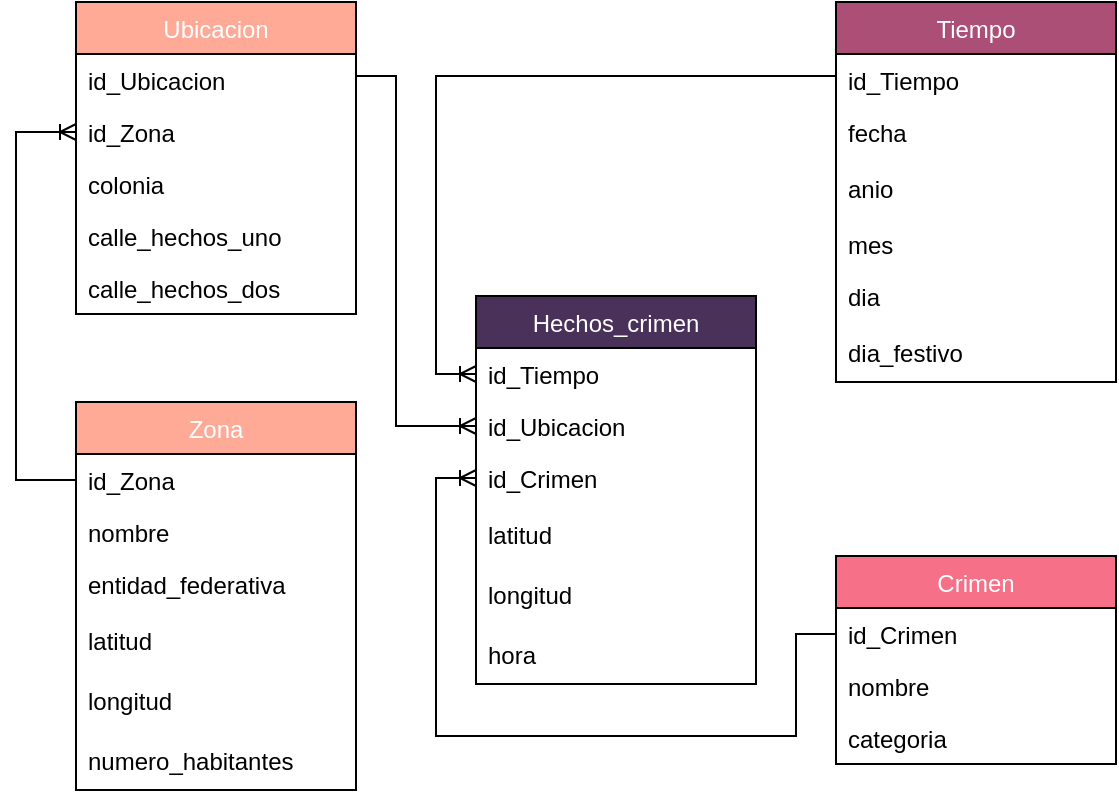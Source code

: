 <mxfile version="18.1.2" type="device"><diagram id="ZqBQSgD3nlVx93JEnh4u" name="Página-1"><mxGraphModel dx="769" dy="396" grid="1" gridSize="10" guides="1" tooltips="1" connect="1" arrows="1" fold="1" page="1" pageScale="1" pageWidth="827" pageHeight="1169" math="0" shadow="0"><root><mxCell id="0"/><mxCell id="1" parent="0"/><mxCell id="8gFZPbJ5C2p0qGqG9k3A-1" value="Crimen" style="swimlane;fontStyle=0;childLayout=stackLayout;horizontal=1;startSize=26;fillColor=#F67188;horizontalStack=0;resizeParent=1;resizeParentMax=0;resizeLast=0;collapsible=1;marginBottom=0;fontColor=#FFFFFF;" parent="1" vertex="1"><mxGeometry x="500" y="410" width="140" height="104" as="geometry"/></mxCell><mxCell id="8gFZPbJ5C2p0qGqG9k3A-11" value="id_Crimen" style="text;strokeColor=none;fillColor=none;align=left;verticalAlign=top;spacingLeft=4;spacingRight=4;overflow=hidden;rotatable=0;points=[[0,0.5],[1,0.5]];portConstraint=eastwest;" parent="8gFZPbJ5C2p0qGqG9k3A-1" vertex="1"><mxGeometry y="26" width="140" height="26" as="geometry"/></mxCell><mxCell id="8gFZPbJ5C2p0qGqG9k3A-2" value="nombre" style="text;strokeColor=none;fillColor=none;align=left;verticalAlign=top;spacingLeft=4;spacingRight=4;overflow=hidden;rotatable=0;points=[[0,0.5],[1,0.5]];portConstraint=eastwest;" parent="8gFZPbJ5C2p0qGqG9k3A-1" vertex="1"><mxGeometry y="52" width="140" height="26" as="geometry"/></mxCell><mxCell id="8gFZPbJ5C2p0qGqG9k3A-3" value="categoria" style="text;strokeColor=none;fillColor=none;align=left;verticalAlign=top;spacingLeft=4;spacingRight=4;overflow=hidden;rotatable=0;points=[[0,0.5],[1,0.5]];portConstraint=eastwest;" parent="8gFZPbJ5C2p0qGqG9k3A-1" vertex="1"><mxGeometry y="78" width="140" height="26" as="geometry"/></mxCell><mxCell id="8gFZPbJ5C2p0qGqG9k3A-6" value="Tiempo" style="swimlane;fontStyle=0;childLayout=stackLayout;horizontal=1;startSize=26;fillColor=#AB4F77;horizontalStack=0;resizeParent=1;resizeParentMax=0;resizeLast=0;collapsible=1;marginBottom=0;fontColor=#FFFFFF;" parent="1" vertex="1"><mxGeometry x="500" y="133" width="140" height="190" as="geometry"/></mxCell><mxCell id="8gFZPbJ5C2p0qGqG9k3A-7" value="id_Tiempo" style="text;strokeColor=none;fillColor=none;align=left;verticalAlign=top;spacingLeft=4;spacingRight=4;overflow=hidden;rotatable=0;points=[[0,0.5],[1,0.5]];portConstraint=eastwest;" parent="8gFZPbJ5C2p0qGqG9k3A-6" vertex="1"><mxGeometry y="26" width="140" height="26" as="geometry"/></mxCell><mxCell id="8gFZPbJ5C2p0qGqG9k3A-8" value="fecha" style="text;strokeColor=none;fillColor=none;align=left;verticalAlign=top;spacingLeft=4;spacingRight=4;overflow=hidden;rotatable=0;points=[[0,0.5],[1,0.5]];portConstraint=eastwest;" parent="8gFZPbJ5C2p0qGqG9k3A-6" vertex="1"><mxGeometry y="52" width="140" height="26" as="geometry"/></mxCell><mxCell id="m0l78ZPD8Ro7Td6ZsMJL-13" value="anio" style="text;strokeColor=none;fillColor=none;align=left;verticalAlign=middle;spacingLeft=4;spacingRight=4;overflow=hidden;points=[[0,0.5],[1,0.5]];portConstraint=eastwest;rotatable=0;" parent="8gFZPbJ5C2p0qGqG9k3A-6" vertex="1"><mxGeometry y="78" width="140" height="30" as="geometry"/></mxCell><mxCell id="8gFZPbJ5C2p0qGqG9k3A-9" value="mes" style="text;strokeColor=none;fillColor=none;align=left;verticalAlign=top;spacingLeft=4;spacingRight=4;overflow=hidden;rotatable=0;points=[[0,0.5],[1,0.5]];portConstraint=eastwest;" parent="8gFZPbJ5C2p0qGqG9k3A-6" vertex="1"><mxGeometry y="108" width="140" height="26" as="geometry"/></mxCell><mxCell id="FsH6dY1R_43z2NsBdych-2" value="dia" style="text;strokeColor=none;fillColor=none;align=left;verticalAlign=top;spacingLeft=4;spacingRight=4;overflow=hidden;rotatable=0;points=[[0,0.5],[1,0.5]];portConstraint=eastwest;" parent="8gFZPbJ5C2p0qGqG9k3A-6" vertex="1"><mxGeometry y="134" width="140" height="26" as="geometry"/></mxCell><mxCell id="m0l78ZPD8Ro7Td6ZsMJL-12" value="dia_festivo" style="text;strokeColor=none;fillColor=none;align=left;verticalAlign=middle;spacingLeft=4;spacingRight=4;overflow=hidden;points=[[0,0.5],[1,0.5]];portConstraint=eastwest;rotatable=0;" parent="8gFZPbJ5C2p0qGqG9k3A-6" vertex="1"><mxGeometry y="160" width="140" height="30" as="geometry"/></mxCell><mxCell id="8gFZPbJ5C2p0qGqG9k3A-13" value="Hechos_crimen" style="swimlane;fontStyle=0;childLayout=stackLayout;horizontal=1;startSize=26;fillColor=#4A3159;horizontalStack=0;resizeParent=1;resizeParentMax=0;resizeLast=0;collapsible=1;marginBottom=0;fontColor=#FFFFFF;" parent="1" vertex="1"><mxGeometry x="320" y="280" width="140" height="194" as="geometry"/></mxCell><mxCell id="8gFZPbJ5C2p0qGqG9k3A-14" value="id_Tiempo  " style="text;strokeColor=none;fillColor=none;align=left;verticalAlign=top;spacingLeft=4;spacingRight=4;overflow=hidden;rotatable=0;points=[[0,0.5],[1,0.5]];portConstraint=eastwest;" parent="8gFZPbJ5C2p0qGqG9k3A-13" vertex="1"><mxGeometry y="26" width="140" height="26" as="geometry"/></mxCell><mxCell id="8gFZPbJ5C2p0qGqG9k3A-16" value="id_Ubicacion" style="text;strokeColor=none;fillColor=none;align=left;verticalAlign=top;spacingLeft=4;spacingRight=4;overflow=hidden;rotatable=0;points=[[0,0.5],[1,0.5]];portConstraint=eastwest;" parent="8gFZPbJ5C2p0qGqG9k3A-13" vertex="1"><mxGeometry y="52" width="140" height="26" as="geometry"/></mxCell><mxCell id="8gFZPbJ5C2p0qGqG9k3A-15" value="id_Crimen" style="text;strokeColor=none;fillColor=none;align=left;verticalAlign=top;spacingLeft=4;spacingRight=4;overflow=hidden;rotatable=0;points=[[0,0.5],[1,0.5]];portConstraint=eastwest;" parent="8gFZPbJ5C2p0qGqG9k3A-13" vertex="1"><mxGeometry y="78" width="140" height="26" as="geometry"/></mxCell><mxCell id="m0l78ZPD8Ro7Td6ZsMJL-1" value="latitud" style="text;strokeColor=none;fillColor=none;align=left;verticalAlign=middle;spacingLeft=4;spacingRight=4;overflow=hidden;points=[[0,0.5],[1,0.5]];portConstraint=eastwest;rotatable=0;" parent="8gFZPbJ5C2p0qGqG9k3A-13" vertex="1"><mxGeometry y="104" width="140" height="30" as="geometry"/></mxCell><mxCell id="m0l78ZPD8Ro7Td6ZsMJL-2" value="longitud" style="text;strokeColor=none;fillColor=none;align=left;verticalAlign=middle;spacingLeft=4;spacingRight=4;overflow=hidden;points=[[0,0.5],[1,0.5]];portConstraint=eastwest;rotatable=0;" parent="8gFZPbJ5C2p0qGqG9k3A-13" vertex="1"><mxGeometry y="134" width="140" height="30" as="geometry"/></mxCell><mxCell id="m0l78ZPD8Ro7Td6ZsMJL-3" value="hora" style="text;strokeColor=none;fillColor=none;align=left;verticalAlign=middle;spacingLeft=4;spacingRight=4;overflow=hidden;points=[[0,0.5],[1,0.5]];portConstraint=eastwest;rotatable=0;" parent="8gFZPbJ5C2p0qGqG9k3A-13" vertex="1"><mxGeometry y="164" width="140" height="30" as="geometry"/></mxCell><mxCell id="8gFZPbJ5C2p0qGqG9k3A-17" value="Zona" style="swimlane;fontStyle=0;childLayout=stackLayout;horizontal=1;startSize=26;fillColor=#FFA997;horizontalStack=0;resizeParent=1;resizeParentMax=0;resizeLast=0;collapsible=1;marginBottom=0;fontColor=#FFFFFF;" parent="1" vertex="1"><mxGeometry x="120" y="333" width="140" height="194" as="geometry"/></mxCell><mxCell id="8gFZPbJ5C2p0qGqG9k3A-18" value="id_Zona" style="text;strokeColor=none;fillColor=none;align=left;verticalAlign=top;spacingLeft=4;spacingRight=4;overflow=hidden;rotatable=0;points=[[0,0.5],[1,0.5]];portConstraint=eastwest;" parent="8gFZPbJ5C2p0qGqG9k3A-17" vertex="1"><mxGeometry y="26" width="140" height="26" as="geometry"/></mxCell><mxCell id="8gFZPbJ5C2p0qGqG9k3A-19" value="nombre" style="text;strokeColor=none;fillColor=none;align=left;verticalAlign=top;spacingLeft=4;spacingRight=4;overflow=hidden;rotatable=0;points=[[0,0.5],[1,0.5]];portConstraint=eastwest;" parent="8gFZPbJ5C2p0qGqG9k3A-17" vertex="1"><mxGeometry y="52" width="140" height="26" as="geometry"/></mxCell><mxCell id="8gFZPbJ5C2p0qGqG9k3A-20" value="entidad_federativa" style="text;strokeColor=none;fillColor=none;align=left;verticalAlign=top;spacingLeft=4;spacingRight=4;overflow=hidden;rotatable=0;points=[[0,0.5],[1,0.5]];portConstraint=eastwest;" parent="8gFZPbJ5C2p0qGqG9k3A-17" vertex="1"><mxGeometry y="78" width="140" height="26" as="geometry"/></mxCell><mxCell id="m0l78ZPD8Ro7Td6ZsMJL-8" value="latitud" style="text;strokeColor=none;fillColor=none;align=left;verticalAlign=middle;spacingLeft=4;spacingRight=4;overflow=hidden;points=[[0,0.5],[1,0.5]];portConstraint=eastwest;rotatable=0;" parent="8gFZPbJ5C2p0qGqG9k3A-17" vertex="1"><mxGeometry y="104" width="140" height="30" as="geometry"/></mxCell><mxCell id="m0l78ZPD8Ro7Td6ZsMJL-9" value="longitud" style="text;strokeColor=none;fillColor=none;align=left;verticalAlign=middle;spacingLeft=4;spacingRight=4;overflow=hidden;points=[[0,0.5],[1,0.5]];portConstraint=eastwest;rotatable=0;" parent="8gFZPbJ5C2p0qGqG9k3A-17" vertex="1"><mxGeometry y="134" width="140" height="30" as="geometry"/></mxCell><mxCell id="m0l78ZPD8Ro7Td6ZsMJL-10" value="numero_habitantes" style="text;strokeColor=none;fillColor=none;align=left;verticalAlign=middle;spacingLeft=4;spacingRight=4;overflow=hidden;points=[[0,0.5],[1,0.5]];portConstraint=eastwest;rotatable=0;" parent="8gFZPbJ5C2p0qGqG9k3A-17" vertex="1"><mxGeometry y="164" width="140" height="30" as="geometry"/></mxCell><mxCell id="8gFZPbJ5C2p0qGqG9k3A-21" value="Ubicacion" style="swimlane;fontStyle=0;childLayout=stackLayout;horizontal=1;startSize=26;fillColor=#FFA997;horizontalStack=0;resizeParent=1;resizeParentMax=0;resizeLast=0;collapsible=1;marginBottom=0;fontColor=#FFFFFF;" parent="1" vertex="1"><mxGeometry x="120" y="133" width="140" height="156" as="geometry"/></mxCell><mxCell id="8gFZPbJ5C2p0qGqG9k3A-22" value="id_Ubicacion" style="text;strokeColor=none;fillColor=none;align=left;verticalAlign=top;spacingLeft=4;spacingRight=4;overflow=hidden;rotatable=0;points=[[0,0.5],[1,0.5]];portConstraint=eastwest;" parent="8gFZPbJ5C2p0qGqG9k3A-21" vertex="1"><mxGeometry y="26" width="140" height="26" as="geometry"/></mxCell><mxCell id="FsH6dY1R_43z2NsBdych-4" value="id_Zona" style="text;strokeColor=none;fillColor=none;align=left;verticalAlign=top;spacingLeft=4;spacingRight=4;overflow=hidden;rotatable=0;points=[[0,0.5],[1,0.5]];portConstraint=eastwest;" parent="8gFZPbJ5C2p0qGqG9k3A-21" vertex="1"><mxGeometry y="52" width="140" height="26" as="geometry"/></mxCell><mxCell id="8gFZPbJ5C2p0qGqG9k3A-24" value="colonia" style="text;strokeColor=none;fillColor=none;align=left;verticalAlign=top;spacingLeft=4;spacingRight=4;overflow=hidden;rotatable=0;points=[[0,0.5],[1,0.5]];portConstraint=eastwest;" parent="8gFZPbJ5C2p0qGqG9k3A-21" vertex="1"><mxGeometry y="78" width="140" height="26" as="geometry"/></mxCell><mxCell id="mS34widfKZaeFZZ9Q6b5-1" value="calle_hechos_uno" style="text;strokeColor=none;fillColor=none;align=left;verticalAlign=top;spacingLeft=4;spacingRight=4;overflow=hidden;rotatable=0;points=[[0,0.5],[1,0.5]];portConstraint=eastwest;" parent="8gFZPbJ5C2p0qGqG9k3A-21" vertex="1"><mxGeometry y="104" width="140" height="26" as="geometry"/></mxCell><mxCell id="mS34widfKZaeFZZ9Q6b5-2" value="calle_hechos_dos" style="text;strokeColor=none;fillColor=none;align=left;verticalAlign=top;spacingLeft=4;spacingRight=4;overflow=hidden;rotatable=0;points=[[0,0.5],[1,0.5]];portConstraint=eastwest;" parent="8gFZPbJ5C2p0qGqG9k3A-21" vertex="1"><mxGeometry y="130" width="140" height="26" as="geometry"/></mxCell><mxCell id="8gFZPbJ5C2p0qGqG9k3A-114" value="" style="edgeStyle=orthogonalEdgeStyle;fontSize=12;html=1;endArrow=ERoneToMany;rounded=0;labelBackgroundColor=none;fontColor=#000000;exitX=0;exitY=0.5;exitDx=0;exitDy=0;entryX=0;entryY=0.5;entryDx=0;entryDy=0;" parent="1" source="8gFZPbJ5C2p0qGqG9k3A-18" target="FsH6dY1R_43z2NsBdych-4" edge="1"><mxGeometry width="100" height="100" relative="1" as="geometry"><mxPoint x="120" y="398" as="sourcePoint"/><mxPoint x="120" y="160" as="targetPoint"/><Array as="points"><mxPoint x="90" y="372"/><mxPoint x="90" y="198"/></Array></mxGeometry></mxCell><mxCell id="8gFZPbJ5C2p0qGqG9k3A-119" value="" style="edgeStyle=orthogonalEdgeStyle;fontSize=12;html=1;endArrow=ERoneToMany;rounded=0;labelBackgroundColor=none;fontColor=#000000;exitX=1;exitY=0.5;exitDx=0;exitDy=0;entryX=0;entryY=0.5;entryDx=0;entryDy=0;" parent="1" source="8gFZPbJ5C2p0qGqG9k3A-22" target="8gFZPbJ5C2p0qGqG9k3A-16" edge="1"><mxGeometry width="100" height="100" relative="1" as="geometry"><mxPoint x="350" y="250" as="sourcePoint"/><mxPoint x="450" y="150" as="targetPoint"/><Array as="points"><mxPoint x="260" y="170"/><mxPoint x="280" y="170"/><mxPoint x="280" y="345"/></Array></mxGeometry></mxCell><mxCell id="8gFZPbJ5C2p0qGqG9k3A-120" value="" style="edgeStyle=orthogonalEdgeStyle;fontSize=12;html=1;endArrow=ERoneToMany;rounded=0;labelBackgroundColor=none;fontColor=#000000;entryX=0;entryY=0.5;entryDx=0;entryDy=0;exitX=0;exitY=0.5;exitDx=0;exitDy=0;" parent="1" source="8gFZPbJ5C2p0qGqG9k3A-11" target="8gFZPbJ5C2p0qGqG9k3A-15" edge="1"><mxGeometry width="100" height="100" relative="1" as="geometry"><mxPoint x="290" y="470" as="sourcePoint"/><mxPoint x="340" y="622.0" as="targetPoint"/><Array as="points"><mxPoint x="480" y="449"/><mxPoint x="480" y="500"/><mxPoint x="300" y="500"/><mxPoint x="300" y="371"/></Array></mxGeometry></mxCell><mxCell id="8gFZPbJ5C2p0qGqG9k3A-121" value="" style="edgeStyle=orthogonalEdgeStyle;fontSize=12;html=1;endArrow=ERoneToMany;rounded=0;labelBackgroundColor=none;fontColor=#000000;entryX=0;entryY=0.5;entryDx=0;entryDy=0;exitX=0;exitY=0.5;exitDx=0;exitDy=0;" parent="1" source="8gFZPbJ5C2p0qGqG9k3A-7" target="8gFZPbJ5C2p0qGqG9k3A-14" edge="1"><mxGeometry width="100" height="100" relative="1" as="geometry"><mxPoint x="413.5" y="204" as="sourcePoint"/><mxPoint x="413.5" y="70" as="targetPoint"/><Array as="points"><mxPoint x="500" y="170"/><mxPoint x="300" y="170"/><mxPoint x="300" y="319"/></Array></mxGeometry></mxCell></root></mxGraphModel></diagram></mxfile>